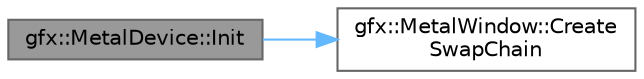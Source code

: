 digraph "gfx::MetalDevice::Init"
{
 // LATEX_PDF_SIZE
  bgcolor="transparent";
  edge [fontname=Helvetica,fontsize=10,labelfontname=Helvetica,labelfontsize=10];
  node [fontname=Helvetica,fontsize=10,shape=box,height=0.2,width=0.4];
  rankdir="LR";
  Node1 [id="Node000001",label="gfx::MetalDevice::Init",height=0.2,width=0.4,color="gray40", fillcolor="grey60", style="filled", fontcolor="black",tooltip="Initializes the GPU device."];
  Node1 -> Node2 [id="edge1_Node000001_Node000002",color="steelblue1",style="solid",tooltip=" "];
  Node2 [id="Node000002",label="gfx::MetalWindow::Create\lSwapChain",height=0.2,width=0.4,color="grey40", fillcolor="white", style="filled",URL="$classgfx_1_1_metal_window.html#a85c414e7c9de108c3ab96bc391b853a8",tooltip="Creates the swap chain for rendering."];
}
